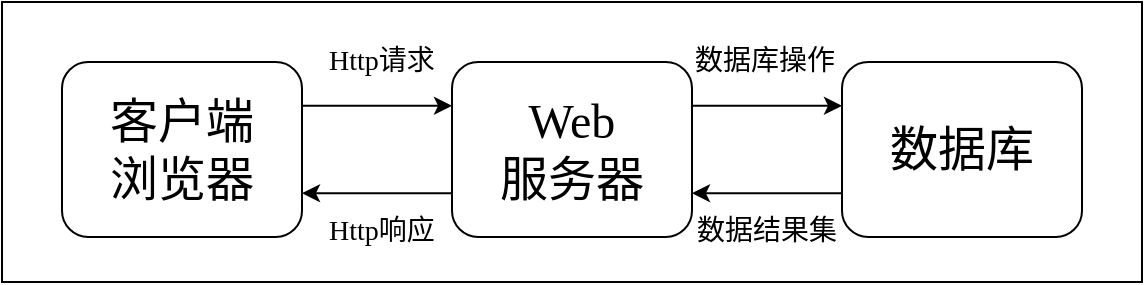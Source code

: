 <mxfile version="27.0.6">
  <diagram name="第 1 页" id="aWaEGGt8dOc799egcSAj">
    <mxGraphModel dx="1630" dy="901" grid="1" gridSize="10" guides="1" tooltips="1" connect="1" arrows="1" fold="1" page="1" pageScale="1" pageWidth="827" pageHeight="1169" math="0" shadow="0">
      <root>
        <mxCell id="0" />
        <mxCell id="1" parent="0" />
        <mxCell id="rV9cFdjokWtKuiLPgQWw-1" value="" style="rounded=0;whiteSpace=wrap;html=1;" parent="1" vertex="1">
          <mxGeometry x="110" y="250" width="570" height="140" as="geometry" />
        </mxCell>
        <mxCell id="rV9cFdjokWtKuiLPgQWw-9" style="edgeStyle=orthogonalEdgeStyle;rounded=0;orthogonalLoop=1;jettySize=auto;html=1;exitX=1;exitY=0.25;exitDx=0;exitDy=0;entryX=0;entryY=0.25;entryDx=0;entryDy=0;" parent="1" source="rV9cFdjokWtKuiLPgQWw-2" target="rV9cFdjokWtKuiLPgQWw-7" edge="1">
          <mxGeometry relative="1" as="geometry" />
        </mxCell>
        <mxCell id="rV9cFdjokWtKuiLPgQWw-2" value="&lt;font style=&quot;font-size: 24px;&quot; face=&quot;Times New Roman&quot;&gt;客户端&lt;/font&gt;&lt;div&gt;&lt;font style=&quot;font-size: 24px;&quot; face=&quot;Times New Roman&quot;&gt;浏览器&lt;/font&gt;&lt;/div&gt;" style="rounded=1;whiteSpace=wrap;html=1;" parent="1" vertex="1">
          <mxGeometry x="140" y="280" width="120" height="87.5" as="geometry" />
        </mxCell>
        <mxCell id="rV9cFdjokWtKuiLPgQWw-10" style="edgeStyle=orthogonalEdgeStyle;rounded=0;orthogonalLoop=1;jettySize=auto;html=1;exitX=1;exitY=0.25;exitDx=0;exitDy=0;entryX=0;entryY=0.25;entryDx=0;entryDy=0;" parent="1" source="rV9cFdjokWtKuiLPgQWw-7" target="rV9cFdjokWtKuiLPgQWw-8" edge="1">
          <mxGeometry relative="1" as="geometry" />
        </mxCell>
        <mxCell id="rV9cFdjokWtKuiLPgQWw-11" style="edgeStyle=orthogonalEdgeStyle;rounded=0;orthogonalLoop=1;jettySize=auto;html=1;exitX=0;exitY=0.75;exitDx=0;exitDy=0;entryX=1;entryY=0.75;entryDx=0;entryDy=0;" parent="1" source="rV9cFdjokWtKuiLPgQWw-7" target="rV9cFdjokWtKuiLPgQWw-2" edge="1">
          <mxGeometry relative="1" as="geometry" />
        </mxCell>
        <mxCell id="rV9cFdjokWtKuiLPgQWw-7" value="&lt;font style=&quot;font-size: 24px;&quot; face=&quot;Times New Roman&quot;&gt;Web&lt;/font&gt;&lt;div&gt;&lt;font style=&quot;font-size: 24px;&quot; face=&quot;Times New Roman&quot;&gt;服务器&lt;/font&gt;&lt;/div&gt;" style="rounded=1;whiteSpace=wrap;html=1;" parent="1" vertex="1">
          <mxGeometry x="335" y="280" width="120" height="87.5" as="geometry" />
        </mxCell>
        <mxCell id="rV9cFdjokWtKuiLPgQWw-12" style="edgeStyle=orthogonalEdgeStyle;rounded=0;orthogonalLoop=1;jettySize=auto;html=1;exitX=0;exitY=0.75;exitDx=0;exitDy=0;entryX=1;entryY=0.75;entryDx=0;entryDy=0;" parent="1" source="rV9cFdjokWtKuiLPgQWw-8" target="rV9cFdjokWtKuiLPgQWw-7" edge="1">
          <mxGeometry relative="1" as="geometry" />
        </mxCell>
        <mxCell id="rV9cFdjokWtKuiLPgQWw-8" value="&lt;div&gt;&lt;span style=&quot;font-family: &amp;quot;Times New Roman&amp;quot;; font-size: 24px;&quot;&gt;数据库&lt;/span&gt;&lt;/div&gt;" style="rounded=1;whiteSpace=wrap;html=1;" parent="1" vertex="1">
          <mxGeometry x="530" y="280" width="120" height="87.5" as="geometry" />
        </mxCell>
        <mxCell id="rV9cFdjokWtKuiLPgQWw-14" value="&lt;font style=&quot;font-size: 14px;&quot; face=&quot;Times New Roman&quot;&gt;Http请求&lt;/font&gt;" style="text;html=1;align=center;verticalAlign=middle;whiteSpace=wrap;rounded=0;" parent="1" vertex="1">
          <mxGeometry x="270" y="270" width="60" height="20" as="geometry" />
        </mxCell>
        <mxCell id="rV9cFdjokWtKuiLPgQWw-15" value="&lt;font style=&quot;font-size: 14px;&quot; face=&quot;Times New Roman&quot;&gt;Http响应&lt;/font&gt;" style="text;html=1;align=center;verticalAlign=middle;whiteSpace=wrap;rounded=0;" parent="1" vertex="1">
          <mxGeometry x="270" y="355" width="60" height="20" as="geometry" />
        </mxCell>
        <mxCell id="rV9cFdjokWtKuiLPgQWw-16" value="&lt;font style=&quot;font-size: 14px;&quot; face=&quot;Times New Roman&quot;&gt;数据库操作&lt;/font&gt;" style="text;html=1;align=center;verticalAlign=middle;whiteSpace=wrap;rounded=0;" parent="1" vertex="1">
          <mxGeometry x="453" y="270" width="77" height="20" as="geometry" />
        </mxCell>
        <mxCell id="rV9cFdjokWtKuiLPgQWw-17" value="&lt;font style=&quot;font-size: 14px;&quot; face=&quot;Times New Roman&quot;&gt;数据结果集&lt;/font&gt;" style="text;html=1;align=center;verticalAlign=middle;whiteSpace=wrap;rounded=0;" parent="1" vertex="1">
          <mxGeometry x="454" y="355" width="77" height="20" as="geometry" />
        </mxCell>
      </root>
    </mxGraphModel>
  </diagram>
</mxfile>
